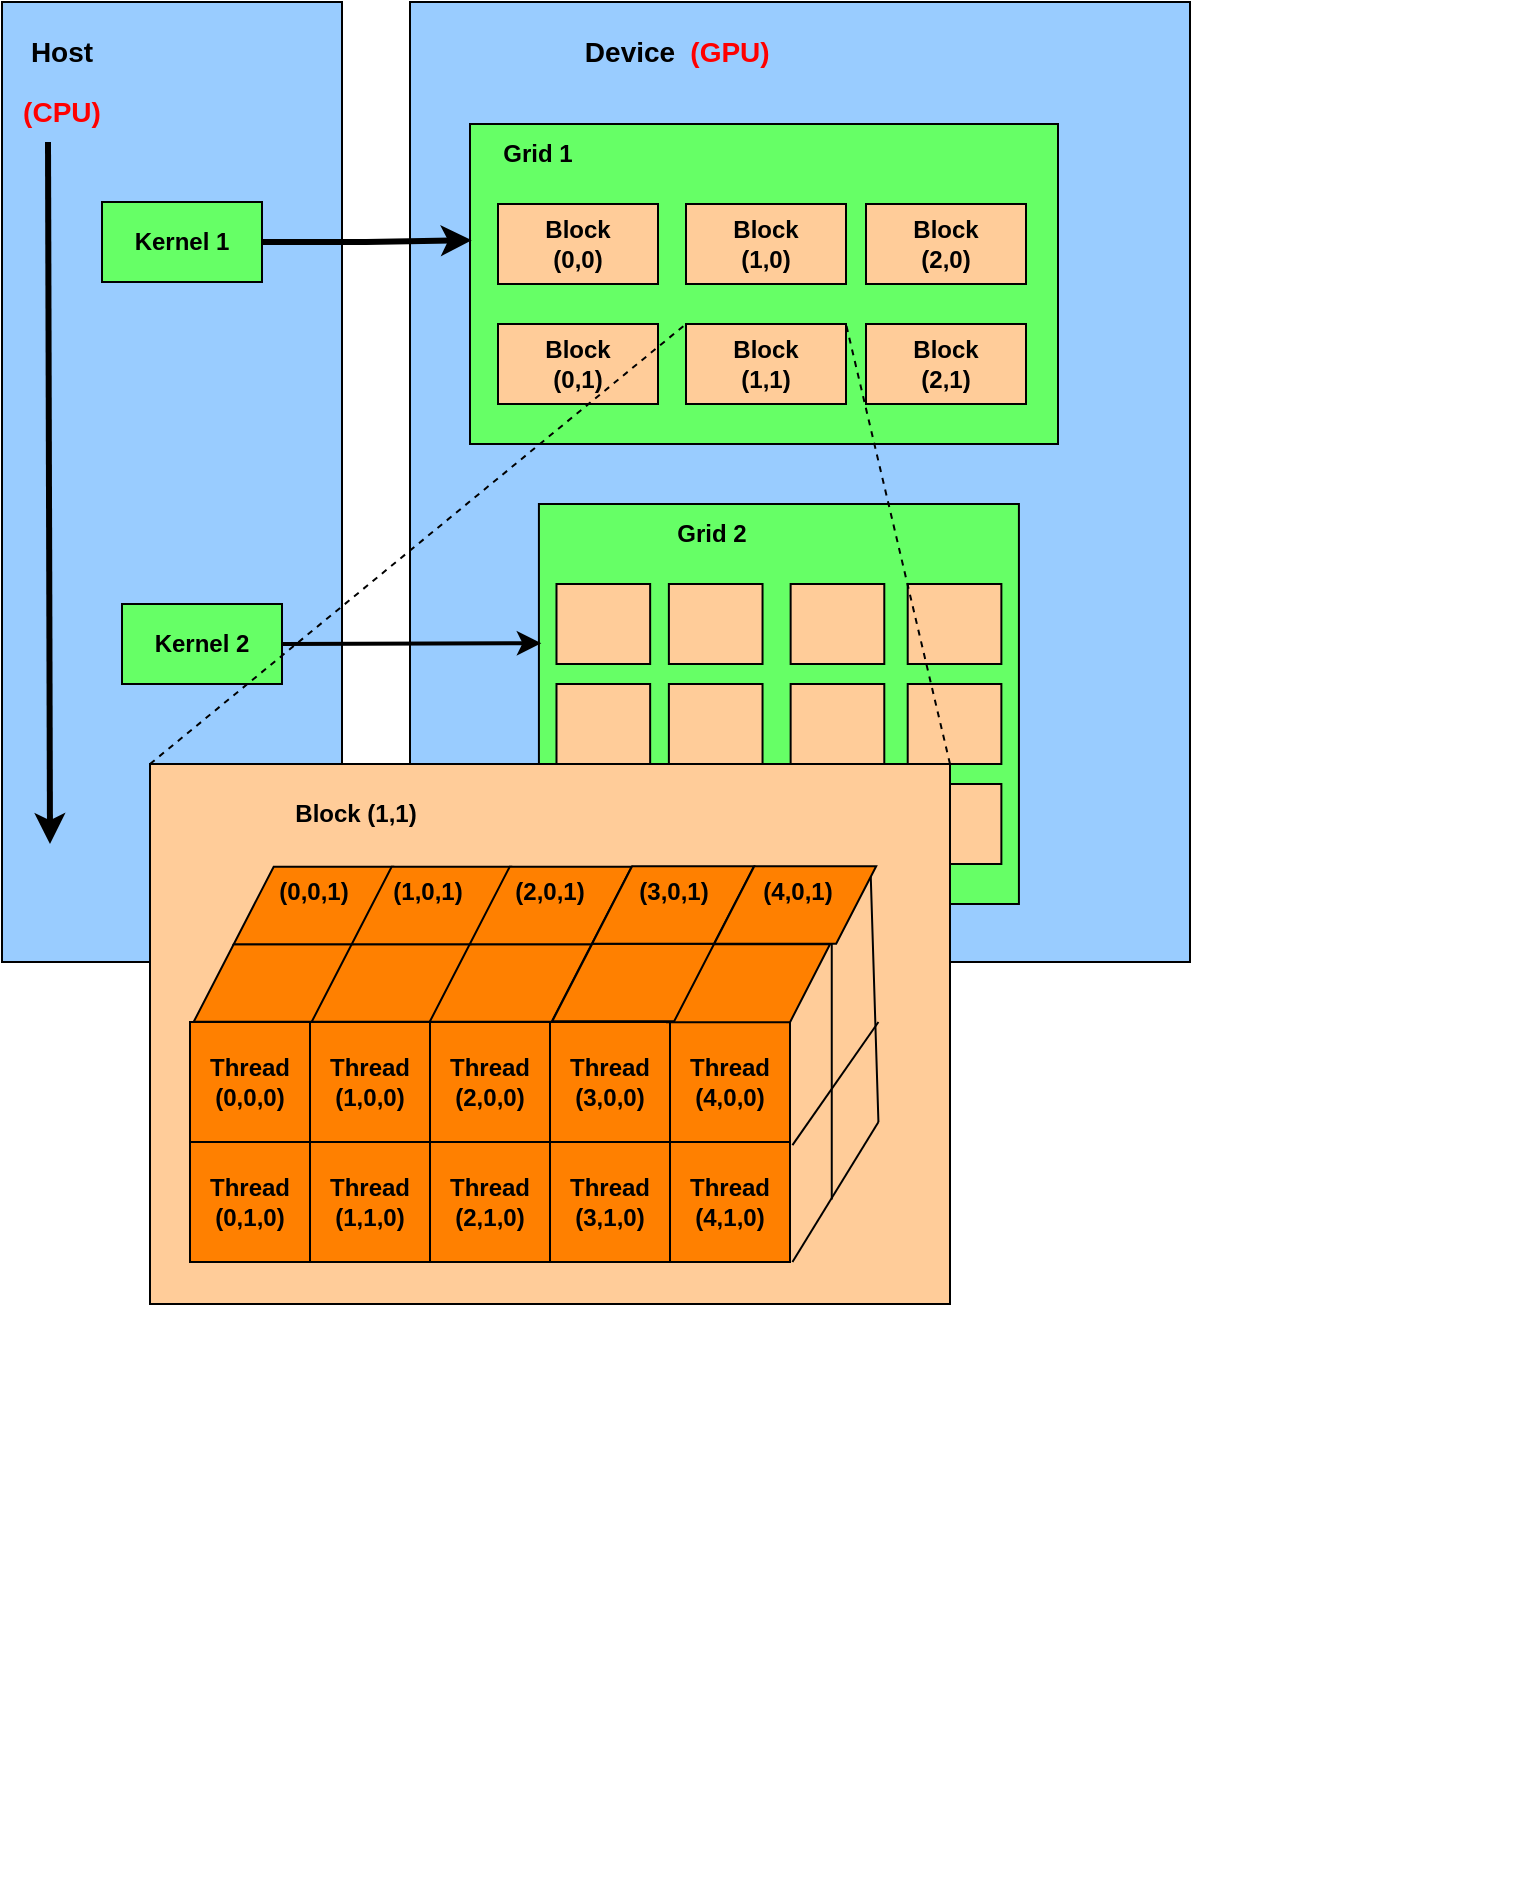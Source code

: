 <mxfile version="22.1.2" type="device">
  <diagram name="Page-1" id="Xms4vQwvj5x-DTssd_DD">
    <mxGraphModel dx="1069" dy="774" grid="1" gridSize="10" guides="1" tooltips="1" connect="1" arrows="1" fold="1" page="1" pageScale="1" pageWidth="827" pageHeight="1169" math="0" shadow="0">
      <root>
        <mxCell id="0" />
        <mxCell id="1" parent="0" />
        <mxCell id="XgoD8Mu38-TQksBzbD_L-8" value="" style="rounded=0;whiteSpace=wrap;html=1;fillColor=#99CCFF;" vertex="1" parent="1">
          <mxGeometry x="270" y="79" width="390" height="480" as="geometry" />
        </mxCell>
        <mxCell id="XgoD8Mu38-TQksBzbD_L-7" value="" style="rounded=0;whiteSpace=wrap;html=1;fillColor=#99CCFF;" vertex="1" parent="1">
          <mxGeometry x="66" y="79" width="170" height="480" as="geometry" />
        </mxCell>
        <mxCell id="XgoD8Mu38-TQksBzbD_L-1" value="&lt;b&gt;Kernel 2&lt;/b&gt;" style="rounded=0;whiteSpace=wrap;html=1;labelBackgroundColor=#66FF66;fillColor=#66FF66;" vertex="1" parent="1">
          <mxGeometry x="126" y="380" width="80" height="40" as="geometry" />
        </mxCell>
        <mxCell id="XgoD8Mu38-TQksBzbD_L-2" value="&lt;b&gt;&lt;font style=&quot;font-size: 14px;&quot;&gt;Host&lt;/font&gt;&lt;/b&gt;" style="text;html=1;strokeColor=none;fillColor=none;align=center;verticalAlign=middle;whiteSpace=wrap;rounded=0;" vertex="1" parent="1">
          <mxGeometry x="66" y="89" width="60" height="30" as="geometry" />
        </mxCell>
        <mxCell id="XgoD8Mu38-TQksBzbD_L-3" value="&lt;font size=&quot;1&quot; color=&quot;#ff0000&quot;&gt;&lt;b style=&quot;font-size: 14px;&quot;&gt;(CPU)&lt;/b&gt;&lt;/font&gt;" style="text;html=1;strokeColor=none;fillColor=none;align=center;verticalAlign=middle;whiteSpace=wrap;rounded=0;" vertex="1" parent="1">
          <mxGeometry x="66" y="119" width="60" height="30" as="geometry" />
        </mxCell>
        <mxCell id="XgoD8Mu38-TQksBzbD_L-4" value="&lt;b&gt;Kernel 1&lt;/b&gt;" style="rounded=0;whiteSpace=wrap;html=1;labelBackgroundColor=#66FF66;fillColor=#66FF66;" vertex="1" parent="1">
          <mxGeometry x="116" y="179" width="80" height="40" as="geometry" />
        </mxCell>
        <mxCell id="XgoD8Mu38-TQksBzbD_L-6" value="" style="endArrow=classic;html=1;rounded=0;exitX=0.25;exitY=1;exitDx=0;exitDy=0;strokeWidth=3;" edge="1" parent="1">
          <mxGeometry width="50" height="50" relative="1" as="geometry">
            <mxPoint x="89" y="149" as="sourcePoint" />
            <mxPoint x="90" y="500" as="targetPoint" />
          </mxGeometry>
        </mxCell>
        <mxCell id="XgoD8Mu38-TQksBzbD_L-9" value="&lt;b&gt;&lt;font style=&quot;font-size: 14px;&quot;&gt;Device&lt;/font&gt;&lt;/b&gt;" style="text;html=1;strokeColor=none;fillColor=none;align=center;verticalAlign=middle;whiteSpace=wrap;rounded=0;" vertex="1" parent="1">
          <mxGeometry x="350" y="89" width="60" height="30" as="geometry" />
        </mxCell>
        <mxCell id="XgoD8Mu38-TQksBzbD_L-23" value="" style="rounded=0;whiteSpace=wrap;html=1;labelBackgroundColor=#66FF66;fillColor=#66FF66;" vertex="1" parent="1">
          <mxGeometry x="334.46" y="330" width="240.0" height="200" as="geometry" />
        </mxCell>
        <mxCell id="XgoD8Mu38-TQksBzbD_L-10" value="&lt;font size=&quot;1&quot; color=&quot;#ff0000&quot;&gt;&lt;b style=&quot;font-size: 14px;&quot;&gt;(GPU)&lt;/b&gt;&lt;/font&gt;" style="text;html=1;strokeColor=none;fillColor=none;align=center;verticalAlign=middle;whiteSpace=wrap;rounded=0;" vertex="1" parent="1">
          <mxGeometry x="400" y="89" width="60" height="30" as="geometry" />
        </mxCell>
        <mxCell id="XgoD8Mu38-TQksBzbD_L-87" value="" style="group" vertex="1" connectable="0" parent="1">
          <mxGeometry x="300" y="140" width="294" height="160" as="geometry" />
        </mxCell>
        <mxCell id="XgoD8Mu38-TQksBzbD_L-11" value="" style="rounded=0;whiteSpace=wrap;html=1;labelBackgroundColor=#66FF66;fillColor=#66FF66;" vertex="1" parent="XgoD8Mu38-TQksBzbD_L-87">
          <mxGeometry width="294" height="160" as="geometry" />
        </mxCell>
        <mxCell id="XgoD8Mu38-TQksBzbD_L-12" value="&lt;b&gt;Block&lt;br&gt;(0,0)&lt;/b&gt;" style="rounded=0;whiteSpace=wrap;html=1;fillColor=#FFCC99;" vertex="1" parent="XgoD8Mu38-TQksBzbD_L-87">
          <mxGeometry x="14" y="40" width="80" height="40" as="geometry" />
        </mxCell>
        <mxCell id="XgoD8Mu38-TQksBzbD_L-15" value="&lt;b&gt;Block&lt;br&gt;(0,1)&lt;/b&gt;" style="rounded=0;whiteSpace=wrap;html=1;fillColor=#FFCC99;" vertex="1" parent="XgoD8Mu38-TQksBzbD_L-87">
          <mxGeometry x="14" y="100" width="80" height="40" as="geometry" />
        </mxCell>
        <mxCell id="XgoD8Mu38-TQksBzbD_L-16" value="&lt;b&gt;Block&lt;br&gt;(1,0)&lt;/b&gt;" style="rounded=0;whiteSpace=wrap;html=1;fillColor=#FFCC99;" vertex="1" parent="XgoD8Mu38-TQksBzbD_L-87">
          <mxGeometry x="108" y="40" width="80" height="40" as="geometry" />
        </mxCell>
        <mxCell id="XgoD8Mu38-TQksBzbD_L-17" value="&lt;b&gt;Block&lt;br&gt;(1,1)&lt;/b&gt;" style="rounded=0;whiteSpace=wrap;html=1;fillColor=#FFCC99;" vertex="1" parent="XgoD8Mu38-TQksBzbD_L-87">
          <mxGeometry x="108" y="100" width="80" height="40" as="geometry" />
        </mxCell>
        <mxCell id="XgoD8Mu38-TQksBzbD_L-18" value="&lt;b&gt;Block&lt;br&gt;(2,1)&lt;/b&gt;" style="rounded=0;whiteSpace=wrap;html=1;fillColor=#FFCC99;" vertex="1" parent="XgoD8Mu38-TQksBzbD_L-87">
          <mxGeometry x="198" y="100" width="80" height="40" as="geometry" />
        </mxCell>
        <mxCell id="XgoD8Mu38-TQksBzbD_L-19" value="&lt;b&gt;Block&lt;br&gt;(2,0)&lt;/b&gt;" style="rounded=0;whiteSpace=wrap;html=1;fillColor=#FFCC99;" vertex="1" parent="XgoD8Mu38-TQksBzbD_L-87">
          <mxGeometry x="198" y="40" width="80" height="40" as="geometry" />
        </mxCell>
        <mxCell id="XgoD8Mu38-TQksBzbD_L-20" value="&lt;b&gt;Grid 1&lt;/b&gt;" style="text;html=1;strokeColor=none;fillColor=none;align=center;verticalAlign=middle;whiteSpace=wrap;rounded=0;" vertex="1" parent="XgoD8Mu38-TQksBzbD_L-87">
          <mxGeometry x="4" width="60" height="30" as="geometry" />
        </mxCell>
        <mxCell id="XgoD8Mu38-TQksBzbD_L-88" value="" style="endArrow=none;dashed=1;html=1;rounded=0;entryX=0;entryY=0;entryDx=0;entryDy=0;exitX=0;exitY=0;exitDx=0;exitDy=0;" edge="1" parent="1" source="XgoD8Mu38-TQksBzbD_L-55" target="XgoD8Mu38-TQksBzbD_L-17">
          <mxGeometry width="50" height="50" relative="1" as="geometry">
            <mxPoint x="300" y="450" as="sourcePoint" />
            <mxPoint x="350" y="400" as="targetPoint" />
          </mxGeometry>
        </mxCell>
        <mxCell id="XgoD8Mu38-TQksBzbD_L-91" value="" style="group" vertex="1" connectable="0" parent="1">
          <mxGeometry x="343.244" y="330" width="266.756" height="370" as="geometry" />
        </mxCell>
        <mxCell id="XgoD8Mu38-TQksBzbD_L-24" value="" style="rounded=0;whiteSpace=wrap;html=1;fillColor=#FFCC99;" vertex="1" parent="XgoD8Mu38-TQksBzbD_L-91">
          <mxGeometry y="40" width="46.829" height="40" as="geometry" />
        </mxCell>
        <mxCell id="XgoD8Mu38-TQksBzbD_L-30" value="&lt;b&gt;Grid 2&lt;/b&gt;" style="text;html=1;strokeColor=none;fillColor=none;align=center;verticalAlign=middle;whiteSpace=wrap;rounded=0;" vertex="1" parent="XgoD8Mu38-TQksBzbD_L-91">
          <mxGeometry x="49.096" width="57.66" height="30" as="geometry" />
        </mxCell>
        <mxCell id="XgoD8Mu38-TQksBzbD_L-39" value="" style="rounded=0;whiteSpace=wrap;html=1;fillColor=#FFCC99;" vertex="1" parent="XgoD8Mu38-TQksBzbD_L-91">
          <mxGeometry x="56.195" y="40" width="46.829" height="40" as="geometry" />
        </mxCell>
        <mxCell id="XgoD8Mu38-TQksBzbD_L-43" value="" style="rounded=0;whiteSpace=wrap;html=1;fillColor=#FFCC99;" vertex="1" parent="XgoD8Mu38-TQksBzbD_L-91">
          <mxGeometry x="117.073" y="40" width="46.829" height="40" as="geometry" />
        </mxCell>
        <mxCell id="XgoD8Mu38-TQksBzbD_L-44" value="" style="rounded=0;whiteSpace=wrap;html=1;fillColor=#FFCC99;" vertex="1" parent="XgoD8Mu38-TQksBzbD_L-91">
          <mxGeometry x="175.61" y="40" width="46.829" height="40" as="geometry" />
        </mxCell>
        <mxCell id="XgoD8Mu38-TQksBzbD_L-45" value="" style="rounded=0;whiteSpace=wrap;html=1;fillColor=#FFCC99;" vertex="1" parent="XgoD8Mu38-TQksBzbD_L-91">
          <mxGeometry y="90" width="46.829" height="40" as="geometry" />
        </mxCell>
        <mxCell id="XgoD8Mu38-TQksBzbD_L-46" value="" style="rounded=0;whiteSpace=wrap;html=1;fillColor=#FFCC99;" vertex="1" parent="XgoD8Mu38-TQksBzbD_L-91">
          <mxGeometry x="56.195" y="90" width="46.829" height="40" as="geometry" />
        </mxCell>
        <mxCell id="XgoD8Mu38-TQksBzbD_L-47" value="" style="rounded=0;whiteSpace=wrap;html=1;fillColor=#FFCC99;" vertex="1" parent="XgoD8Mu38-TQksBzbD_L-91">
          <mxGeometry x="117.073" y="90" width="46.829" height="40" as="geometry" />
        </mxCell>
        <mxCell id="XgoD8Mu38-TQksBzbD_L-48" value="" style="rounded=0;whiteSpace=wrap;html=1;fillColor=#FFCC99;" vertex="1" parent="XgoD8Mu38-TQksBzbD_L-91">
          <mxGeometry x="175.61" y="90" width="46.829" height="40" as="geometry" />
        </mxCell>
        <mxCell id="XgoD8Mu38-TQksBzbD_L-49" value="" style="rounded=0;whiteSpace=wrap;html=1;fillColor=#FFCC99;" vertex="1" parent="XgoD8Mu38-TQksBzbD_L-91">
          <mxGeometry y="140" width="46.829" height="40" as="geometry" />
        </mxCell>
        <mxCell id="XgoD8Mu38-TQksBzbD_L-50" value="" style="rounded=0;whiteSpace=wrap;html=1;fillColor=#FFCC99;" vertex="1" parent="XgoD8Mu38-TQksBzbD_L-91">
          <mxGeometry x="56.195" y="140" width="46.829" height="40" as="geometry" />
        </mxCell>
        <mxCell id="XgoD8Mu38-TQksBzbD_L-51" value="" style="rounded=0;whiteSpace=wrap;html=1;fillColor=#FFCC99;" vertex="1" parent="XgoD8Mu38-TQksBzbD_L-91">
          <mxGeometry x="117.073" y="140" width="46.829" height="40" as="geometry" />
        </mxCell>
        <mxCell id="XgoD8Mu38-TQksBzbD_L-52" value="" style="rounded=0;whiteSpace=wrap;html=1;fillColor=#FFCC99;" vertex="1" parent="XgoD8Mu38-TQksBzbD_L-91">
          <mxGeometry x="175.61" y="140" width="46.829" height="40" as="geometry" />
        </mxCell>
        <mxCell id="XgoD8Mu38-TQksBzbD_L-89" value="" style="endArrow=none;dashed=1;html=1;rounded=0;entryX=1;entryY=0;entryDx=0;entryDy=0;exitX=1;exitY=0;exitDx=0;exitDy=0;" edge="1" parent="1" source="XgoD8Mu38-TQksBzbD_L-55" target="XgoD8Mu38-TQksBzbD_L-17">
          <mxGeometry width="50" height="50" relative="1" as="geometry">
            <mxPoint x="120" y="460" as="sourcePoint" />
            <mxPoint x="418" y="250" as="targetPoint" />
          </mxGeometry>
        </mxCell>
        <mxCell id="XgoD8Mu38-TQksBzbD_L-92" value="" style="endArrow=classic;html=1;rounded=0;entryX=0.005;entryY=0.348;entryDx=0;entryDy=0;entryPerimeter=0;strokeWidth=2;" edge="1" parent="1" target="XgoD8Mu38-TQksBzbD_L-23">
          <mxGeometry width="50" height="50" relative="1" as="geometry">
            <mxPoint x="206" y="400" as="sourcePoint" />
            <mxPoint x="256" y="350" as="targetPoint" />
          </mxGeometry>
        </mxCell>
        <mxCell id="XgoD8Mu38-TQksBzbD_L-93" style="edgeStyle=orthogonalEdgeStyle;rounded=0;orthogonalLoop=1;jettySize=auto;html=1;exitX=1;exitY=0.5;exitDx=0;exitDy=0;entryX=0.003;entryY=0.363;entryDx=0;entryDy=0;entryPerimeter=0;strokeWidth=3;" edge="1" parent="1" source="XgoD8Mu38-TQksBzbD_L-4" target="XgoD8Mu38-TQksBzbD_L-11">
          <mxGeometry relative="1" as="geometry" />
        </mxCell>
        <mxCell id="XgoD8Mu38-TQksBzbD_L-55" value="" style="rounded=0;whiteSpace=wrap;html=1;fillColor=#FFCC99;" vertex="1" parent="1">
          <mxGeometry x="140" y="460" width="400" height="270" as="geometry" />
        </mxCell>
        <mxCell id="XgoD8Mu38-TQksBzbD_L-170" value="" style="group" vertex="1" connectable="0" parent="1">
          <mxGeometry x="480.625" y="645.76" width="342.375" height="374.24" as="geometry" />
        </mxCell>
        <mxCell id="XgoD8Mu38-TQksBzbD_L-84" value="" style="group" vertex="1" connectable="0" parent="XgoD8Mu38-TQksBzbD_L-170">
          <mxGeometry x="-58.845" y="189.24" width="300" height="180" as="geometry" />
        </mxCell>
        <mxCell id="XgoD8Mu38-TQksBzbD_L-171" value="" style="group" vertex="1" connectable="0" parent="XgoD8Mu38-TQksBzbD_L-84">
          <mxGeometry x="-261.78" y="-246" width="300" height="120" as="geometry" />
        </mxCell>
        <mxCell id="XgoD8Mu38-TQksBzbD_L-59" value="&lt;span style=&quot;&quot;&gt;&lt;b&gt;Thread&lt;br&gt;(0,0,0)&lt;/b&gt;&lt;/span&gt;" style="whiteSpace=wrap;html=1;aspect=fixed;labelBackgroundColor=#FF8000;fillColor=#FF8000;" vertex="1" parent="XgoD8Mu38-TQksBzbD_L-171">
          <mxGeometry width="60" height="60" as="geometry" />
        </mxCell>
        <mxCell id="XgoD8Mu38-TQksBzbD_L-60" value="&lt;span style=&quot;&quot;&gt;&lt;b&gt;Thread&lt;br&gt;(1,0,0)&lt;/b&gt;&lt;/span&gt;" style="whiteSpace=wrap;html=1;aspect=fixed;labelBackgroundColor=#FF8000;fillColor=#FF8000;" vertex="1" parent="XgoD8Mu38-TQksBzbD_L-171">
          <mxGeometry x="60" width="60" height="60" as="geometry" />
        </mxCell>
        <mxCell id="XgoD8Mu38-TQksBzbD_L-61" value="&lt;span style=&quot;&quot;&gt;&lt;b&gt;Thread&lt;br&gt;(2,0,0)&lt;/b&gt;&lt;/span&gt;" style="whiteSpace=wrap;html=1;aspect=fixed;labelBackgroundColor=#FF8000;fillColor=#FF8000;" vertex="1" parent="XgoD8Mu38-TQksBzbD_L-171">
          <mxGeometry x="120" width="60" height="60" as="geometry" />
        </mxCell>
        <mxCell id="XgoD8Mu38-TQksBzbD_L-62" value="&lt;span style=&quot;&quot;&gt;&lt;b&gt;Thread&lt;br&gt;(3,0,0)&lt;/b&gt;&lt;/span&gt;" style="whiteSpace=wrap;html=1;aspect=fixed;labelBackgroundColor=#FF8000;fillColor=#FF8000;" vertex="1" parent="XgoD8Mu38-TQksBzbD_L-171">
          <mxGeometry x="180" width="60" height="60" as="geometry" />
        </mxCell>
        <mxCell id="XgoD8Mu38-TQksBzbD_L-63" value="&lt;span style=&quot;&quot;&gt;&lt;b&gt;Thread&lt;br&gt;(4,0,0)&lt;/b&gt;&lt;/span&gt;" style="whiteSpace=wrap;html=1;aspect=fixed;labelBackgroundColor=#FF8000;fillColor=#FF8000;" vertex="1" parent="XgoD8Mu38-TQksBzbD_L-171">
          <mxGeometry x="240" width="60" height="60" as="geometry" />
        </mxCell>
        <mxCell id="XgoD8Mu38-TQksBzbD_L-74" value="&lt;span style=&quot;&quot;&gt;&lt;b&gt;Thread&lt;br&gt;(0,1,0)&lt;/b&gt;&lt;/span&gt;" style="whiteSpace=wrap;html=1;aspect=fixed;labelBackgroundColor=#FF8000;fillColor=#FF8000;" vertex="1" parent="XgoD8Mu38-TQksBzbD_L-171">
          <mxGeometry y="60" width="60" height="60" as="geometry" />
        </mxCell>
        <mxCell id="XgoD8Mu38-TQksBzbD_L-75" value="&lt;span style=&quot;&quot;&gt;&lt;b&gt;Thread&lt;br&gt;(1,1,0)&lt;/b&gt;&lt;/span&gt;" style="whiteSpace=wrap;html=1;aspect=fixed;labelBackgroundColor=#FF8000;fillColor=#FF8000;" vertex="1" parent="XgoD8Mu38-TQksBzbD_L-171">
          <mxGeometry x="60" y="60" width="60" height="60" as="geometry" />
        </mxCell>
        <mxCell id="XgoD8Mu38-TQksBzbD_L-76" value="&lt;span style=&quot;&quot;&gt;&lt;b&gt;Thread&lt;br&gt;(2,1,0)&lt;/b&gt;&lt;/span&gt;" style="whiteSpace=wrap;html=1;aspect=fixed;labelBackgroundColor=#FF8000;fillColor=#FF8000;" vertex="1" parent="XgoD8Mu38-TQksBzbD_L-171">
          <mxGeometry x="120" y="60" width="60" height="60" as="geometry" />
        </mxCell>
        <mxCell id="XgoD8Mu38-TQksBzbD_L-77" value="&lt;span style=&quot;&quot;&gt;&lt;b&gt;Thread&lt;br&gt;(3,1,0)&lt;/b&gt;&lt;/span&gt;" style="whiteSpace=wrap;html=1;aspect=fixed;labelBackgroundColor=#FF8000;fillColor=#FF8000;" vertex="1" parent="XgoD8Mu38-TQksBzbD_L-171">
          <mxGeometry x="180" y="60" width="60" height="60" as="geometry" />
        </mxCell>
        <mxCell id="XgoD8Mu38-TQksBzbD_L-78" value="&lt;span style=&quot;&quot;&gt;&lt;b&gt;Thread&lt;br&gt;(4,1,0)&lt;/b&gt;&lt;/span&gt;" style="whiteSpace=wrap;html=1;aspect=fixed;labelBackgroundColor=#FF8000;fillColor=#FF8000;" vertex="1" parent="XgoD8Mu38-TQksBzbD_L-171">
          <mxGeometry x="240" y="60" width="60" height="60" as="geometry" />
        </mxCell>
        <mxCell id="XgoD8Mu38-TQksBzbD_L-97" value="" style="shape=parallelogram;perimeter=parallelogramPerimeter;whiteSpace=wrap;html=1;fixedSize=1;rotation=90;direction=south;fillColor=#FF8000;" vertex="1" parent="XgoD8Mu38-TQksBzbD_L-170">
          <mxGeometry x="-298.405" y="-116" width="38.78" height="79.53" as="geometry" />
        </mxCell>
        <mxCell id="XgoD8Mu38-TQksBzbD_L-108" value="" style="shape=parallelogram;perimeter=parallelogramPerimeter;whiteSpace=wrap;html=1;fixedSize=1;rotation=90;direction=south;fillColor=#FF8000;" vertex="1" parent="XgoD8Mu38-TQksBzbD_L-170">
          <mxGeometry x="-239.405" y="-116" width="38.78" height="79.53" as="geometry" />
        </mxCell>
        <mxCell id="XgoD8Mu38-TQksBzbD_L-109" value="" style="shape=parallelogram;perimeter=parallelogramPerimeter;whiteSpace=wrap;html=1;fixedSize=1;rotation=90;direction=south;fillColor=#FF8000;" vertex="1" parent="XgoD8Mu38-TQksBzbD_L-170">
          <mxGeometry x="-179.685" y="-116.71" width="38.78" height="80.96" as="geometry" />
        </mxCell>
        <mxCell id="XgoD8Mu38-TQksBzbD_L-111" value="" style="shape=parallelogram;perimeter=parallelogramPerimeter;whiteSpace=wrap;html=1;fixedSize=1;rotation=90;direction=south;fillColor=#FF8000;" vertex="1" parent="XgoD8Mu38-TQksBzbD_L-170">
          <mxGeometry x="-60.705" y="-116.76" width="38.96" height="81.23" as="geometry" />
        </mxCell>
        <mxCell id="XgoD8Mu38-TQksBzbD_L-116" value="" style="shape=parallelogram;perimeter=parallelogramPerimeter;whiteSpace=wrap;html=1;fixedSize=1;rotation=90;direction=south;fillColor=#FF8000;" vertex="1" parent="XgoD8Mu38-TQksBzbD_L-170">
          <mxGeometry x="-118.405" y="-117" width="38.78" height="80.96" as="geometry" />
        </mxCell>
        <mxCell id="XgoD8Mu38-TQksBzbD_L-117" value="" style="shape=parallelogram;perimeter=parallelogramPerimeter;whiteSpace=wrap;html=1;fixedSize=1;rotation=90;direction=south;fillColor=#FF8000;" vertex="1" parent="XgoD8Mu38-TQksBzbD_L-170">
          <mxGeometry x="-278.405" y="-154.76" width="38.78" height="79.53" as="geometry" />
        </mxCell>
        <mxCell id="XgoD8Mu38-TQksBzbD_L-118" value="" style="shape=parallelogram;perimeter=parallelogramPerimeter;whiteSpace=wrap;html=1;fixedSize=1;rotation=90;direction=south;fillColor=#FF8000;" vertex="1" parent="XgoD8Mu38-TQksBzbD_L-170">
          <mxGeometry x="-219.405" y="-154.76" width="38.78" height="79.53" as="geometry" />
        </mxCell>
        <mxCell id="XgoD8Mu38-TQksBzbD_L-119" value="" style="shape=parallelogram;perimeter=parallelogramPerimeter;whiteSpace=wrap;html=1;fixedSize=1;rotation=90;direction=south;fillColor=#FF8000;" vertex="1" parent="XgoD8Mu38-TQksBzbD_L-170">
          <mxGeometry x="-159.685" y="-155.47" width="38.78" height="80.96" as="geometry" />
        </mxCell>
        <mxCell id="XgoD8Mu38-TQksBzbD_L-159" value="" style="endArrow=none;html=1;rounded=0;" edge="1" parent="XgoD8Mu38-TQksBzbD_L-170">
          <mxGeometry width="50" height="50" relative="1" as="geometry">
            <mxPoint x="23.595" y="-6.76" as="sourcePoint" />
            <mxPoint x="19.595" y="-134.52" as="targetPoint" />
          </mxGeometry>
        </mxCell>
        <mxCell id="XgoD8Mu38-TQksBzbD_L-162" value="" style="endArrow=none;html=1;rounded=0;" edge="1" parent="XgoD8Mu38-TQksBzbD_L-170">
          <mxGeometry width="50" height="50" relative="1" as="geometry">
            <mxPoint x="0.255" y="32" as="sourcePoint" />
            <mxPoint x="0.255" y="-95.76" as="targetPoint" />
          </mxGeometry>
        </mxCell>
        <mxCell id="XgoD8Mu38-TQksBzbD_L-163" value="" style="shape=parallelogram;perimeter=parallelogramPerimeter;whiteSpace=wrap;html=1;fixedSize=1;rotation=90;direction=south;fillColor=#FF8000;" vertex="1" parent="XgoD8Mu38-TQksBzbD_L-170">
          <mxGeometry x="-98.485" y="-155.76" width="38.78" height="80.96" as="geometry" />
        </mxCell>
        <mxCell id="XgoD8Mu38-TQksBzbD_L-164" value="" style="shape=parallelogram;perimeter=parallelogramPerimeter;whiteSpace=wrap;html=1;fixedSize=1;rotation=90;direction=south;fillColor=#FF8000;" vertex="1" parent="XgoD8Mu38-TQksBzbD_L-170">
          <mxGeometry x="-37.405" y="-155.76" width="38.78" height="80.96" as="geometry" />
        </mxCell>
        <mxCell id="XgoD8Mu38-TQksBzbD_L-165" value="&lt;b&gt;(0,0,1)&lt;/b&gt;" style="text;html=1;strokeColor=none;fillColor=none;align=center;verticalAlign=middle;whiteSpace=wrap;rounded=0;" vertex="1" parent="XgoD8Mu38-TQksBzbD_L-170">
          <mxGeometry x="-289.015" y="-136.76" width="60" height="30" as="geometry" />
        </mxCell>
        <mxCell id="XgoD8Mu38-TQksBzbD_L-166" value="&lt;b&gt;(1,0,1)&lt;/b&gt;" style="text;html=1;strokeColor=none;fillColor=none;align=center;verticalAlign=middle;whiteSpace=wrap;rounded=0;" vertex="1" parent="XgoD8Mu38-TQksBzbD_L-170">
          <mxGeometry x="-232.015" y="-137" width="60" height="30" as="geometry" />
        </mxCell>
        <mxCell id="XgoD8Mu38-TQksBzbD_L-167" value="&lt;b&gt;(2,0,1)&lt;/b&gt;" style="text;html=1;strokeColor=none;fillColor=none;align=center;verticalAlign=middle;whiteSpace=wrap;rounded=0;" vertex="1" parent="XgoD8Mu38-TQksBzbD_L-170">
          <mxGeometry x="-170.295" y="-136.76" width="60" height="30" as="geometry" />
        </mxCell>
        <mxCell id="XgoD8Mu38-TQksBzbD_L-168" value="&lt;b&gt;(4,0,1)&lt;/b&gt;" style="text;html=1;strokeColor=none;fillColor=none;align=center;verticalAlign=middle;whiteSpace=wrap;rounded=0;" vertex="1" parent="XgoD8Mu38-TQksBzbD_L-170">
          <mxGeometry x="-46.405" y="-137" width="60" height="30" as="geometry" />
        </mxCell>
        <mxCell id="XgoD8Mu38-TQksBzbD_L-169" value="&lt;b&gt;(3,0,1)&lt;/b&gt;" style="text;html=1;strokeColor=none;fillColor=none;align=center;verticalAlign=middle;whiteSpace=wrap;rounded=0;" vertex="1" parent="XgoD8Mu38-TQksBzbD_L-170">
          <mxGeometry x="-109.095" y="-137" width="60" height="30" as="geometry" />
        </mxCell>
        <mxCell id="XgoD8Mu38-TQksBzbD_L-161" value="" style="endArrow=none;html=1;rounded=0;exitX=0.214;exitY=-0.007;exitDx=0;exitDy=0;exitPerimeter=0;" edge="1" parent="XgoD8Mu38-TQksBzbD_L-170">
          <mxGeometry width="50" height="50" relative="1" as="geometry">
            <mxPoint x="-19.405" y="63.24" as="sourcePoint" />
            <mxPoint x="23.595" y="-6.76" as="targetPoint" />
          </mxGeometry>
        </mxCell>
        <mxCell id="XgoD8Mu38-TQksBzbD_L-160" value="" style="endArrow=none;html=1;rounded=0;exitX=0.214;exitY=-0.007;exitDx=0;exitDy=0;exitPerimeter=0;" edge="1" parent="XgoD8Mu38-TQksBzbD_L-170">
          <mxGeometry width="50" height="50" relative="1" as="geometry">
            <mxPoint x="-19.405" y="4.77" as="sourcePoint" />
            <mxPoint x="23.595" y="-56.76" as="targetPoint" />
          </mxGeometry>
        </mxCell>
        <mxCell id="4Jdw_E2mjJ4sOh1jZiDW-1" value="&lt;b&gt;Block (1,1)&lt;/b&gt;" style="text;html=1;strokeColor=none;fillColor=none;align=center;verticalAlign=middle;whiteSpace=wrap;rounded=0;" vertex="1" parent="1">
          <mxGeometry x="206" y="470" width="74" height="30" as="geometry" />
        </mxCell>
      </root>
    </mxGraphModel>
  </diagram>
</mxfile>
